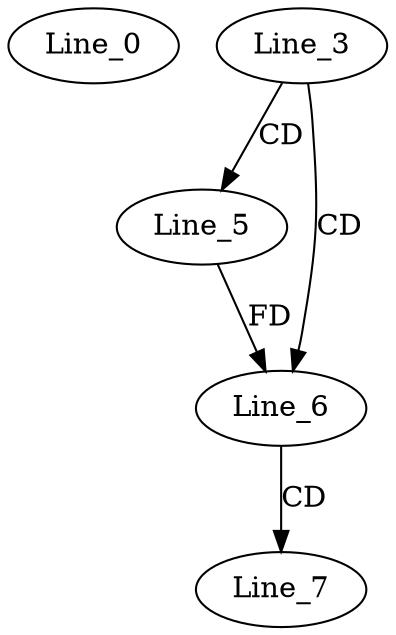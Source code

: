 digraph G {
  Line_0;
  Line_3;
  Line_5;
  Line_6;
  Line_7;
  Line_3 -> Line_5 [ label="CD" ];
  Line_3 -> Line_6 [ label="CD" ];
  Line_5 -> Line_6 [ label="FD" ];
  Line_6 -> Line_7 [ label="CD" ];
}
